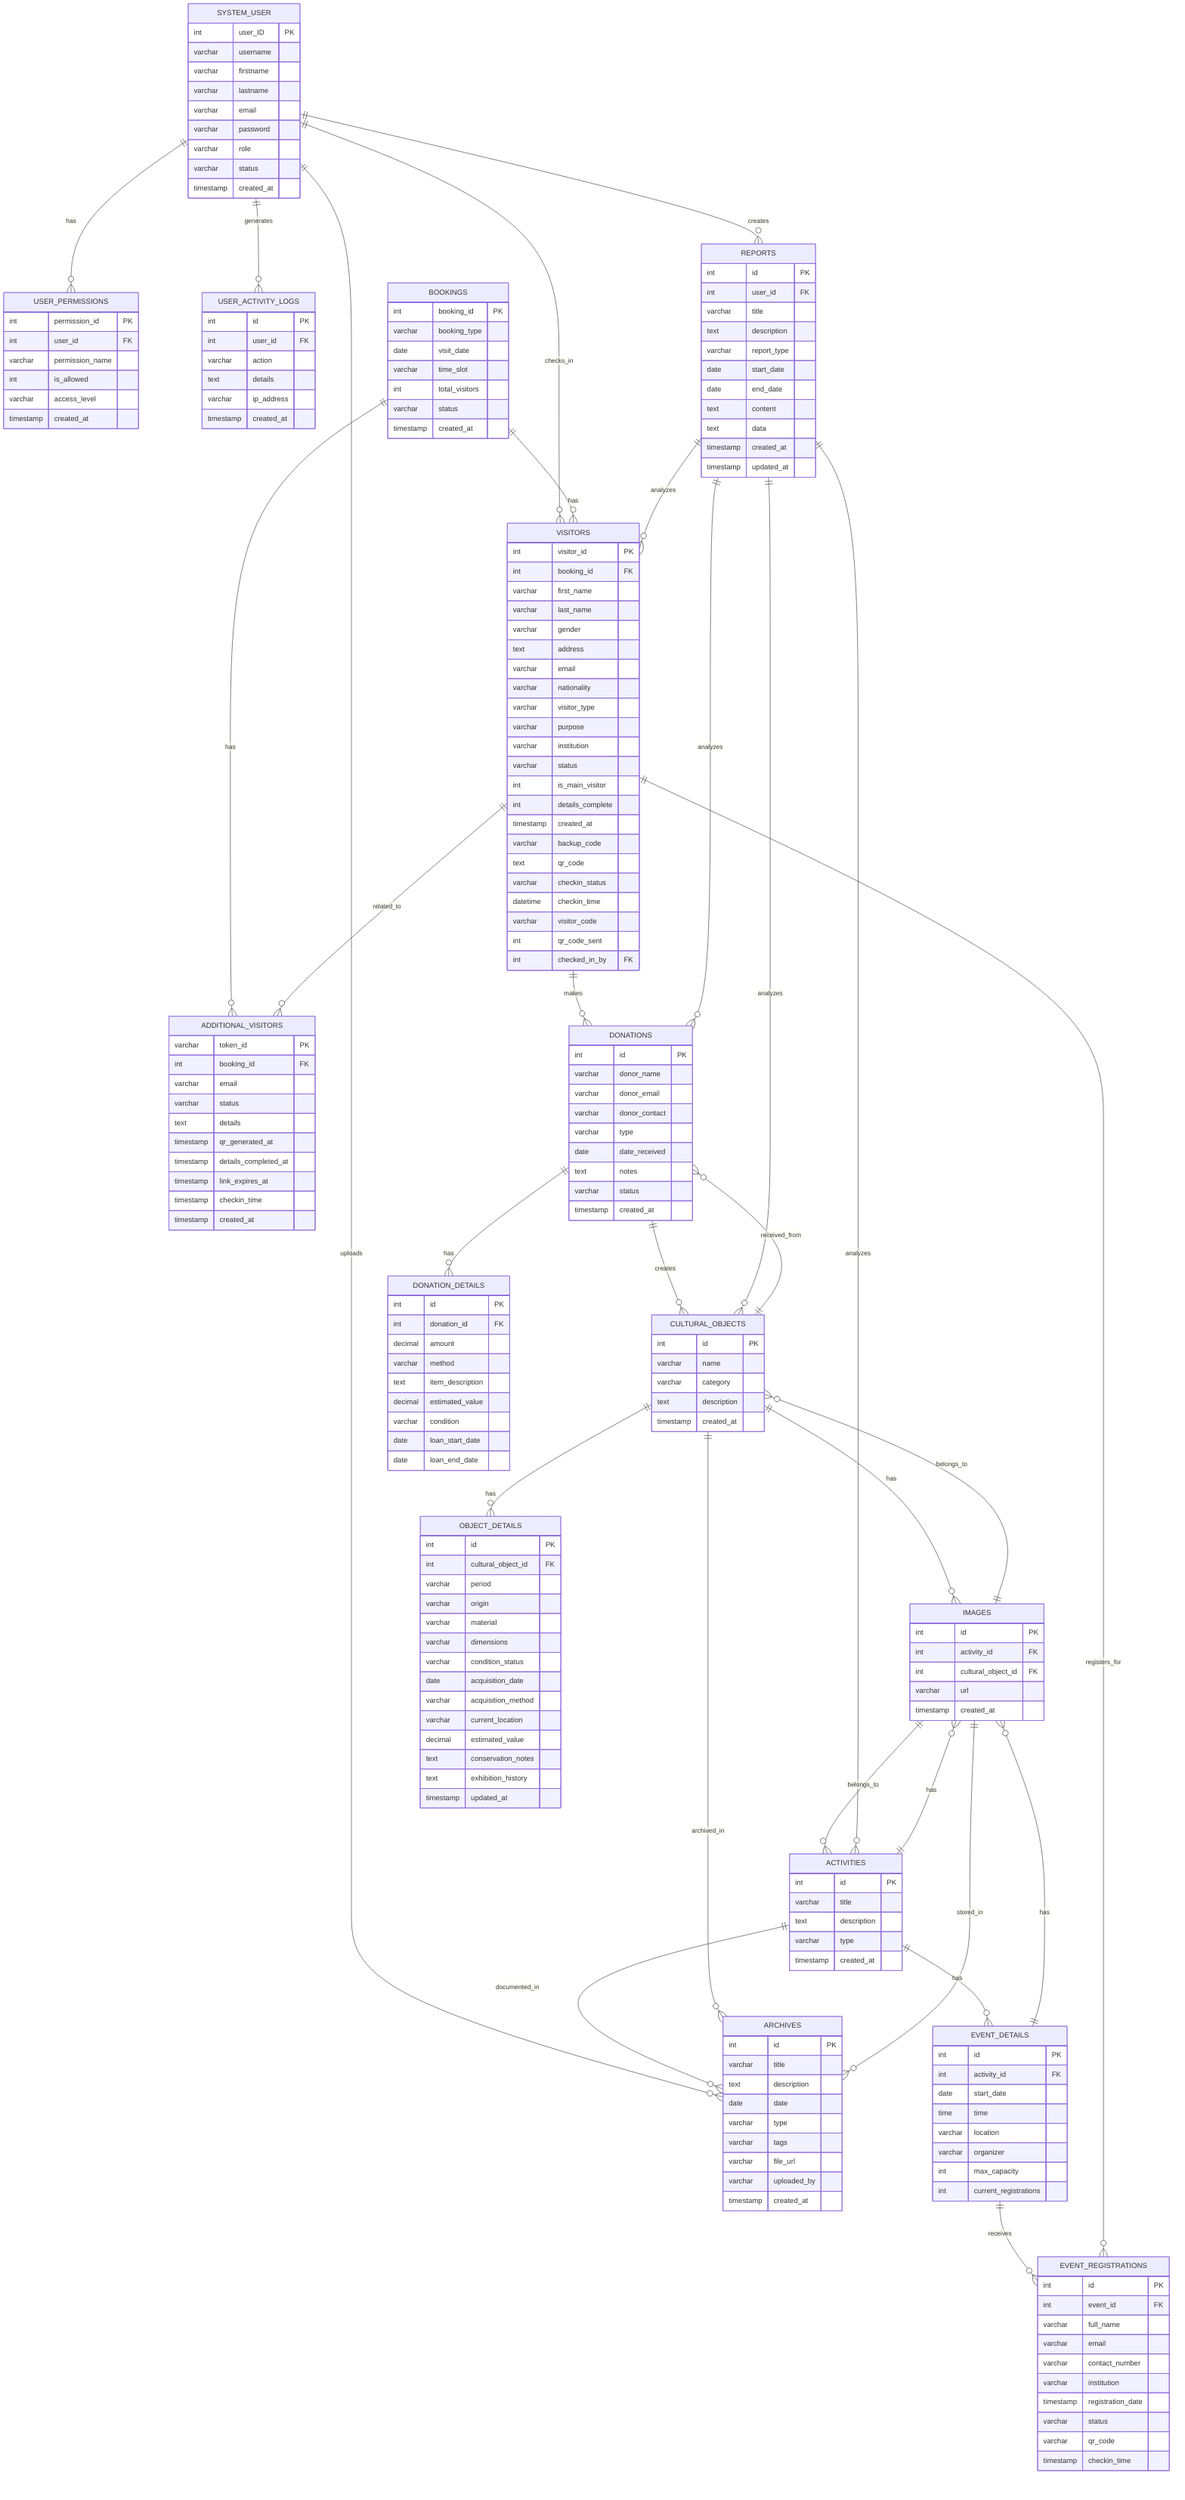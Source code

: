 erDiagram
    %% Core User Management Relationships
    SYSTEM_USER ||--o{ USER_PERMISSIONS : "has"
    SYSTEM_USER ||--o{ USER_ACTIVITY_LOGS : "generates"
    SYSTEM_USER ||--o{ REPORTS : "creates"
    SYSTEM_USER ||--o{ VISITORS : "checks_in"
    SYSTEM_USER ||--o{ ARCHIVES : "uploads"
    
    %% Visitor Management Relationships
    BOOKINGS ||--o{ VISITORS : "has"
    BOOKINGS ||--o{ ADDITIONAL_VISITORS : "has"
    VISITORS ||--o{ ADDITIONAL_VISITORS : "related_to"
    
    %% Activity Management Relationships
    ACTIVITIES ||--o{ EVENT_DETAILS : "has"
    ACTIVITIES ||--o{ IMAGES : "has"
    EVENT_DETAILS ||--o{ EVENT_REGISTRATIONS : "receives"
    EVENT_DETAILS ||--o{ IMAGES : "has"
    
    %% Cultural Objects Management Relationships
    CULTURAL_OBJECTS ||--o{ OBJECT_DETAILS : "has"
    CULTURAL_OBJECTS ||--o{ IMAGES : "has"
    CULTURAL_OBJECTS ||--o{ DONATIONS : "received_from"
    
    %% Donations Management Relationships
    DONATIONS ||--o{ DONATION_DETAILS : "has"
    DONATIONS ||--o{ CULTURAL_OBJECTS : "creates"
    
    %% Cross-Entity Relationships
    VISITORS ||--o{ EVENT_REGISTRATIONS : "registers_for"
    VISITORS ||--o{ DONATIONS : "makes"
    ACTIVITIES ||--o{ ARCHIVES : "documented_in"
    CULTURAL_OBJECTS ||--o{ ARCHIVES : "archived_in"
    
    %% Media Relationships
    IMAGES ||--o{ ACTIVITIES : "belongs_to"
    IMAGES ||--o{ CULTURAL_OBJECTS : "belongs_to"
    IMAGES ||--o{ ARCHIVES : "stored_in"
    
    %% Reports Relationships
    REPORTS ||--o{ VISITORS : "analyzes"
    REPORTS ||--o{ ACTIVITIES : "analyzes"
    REPORTS ||--o{ DONATIONS : "analyzes"
    REPORTS ||--o{ CULTURAL_OBJECTS : "analyzes"
    
    SYSTEM_USER {
        int user_ID PK
        varchar username
        varchar firstname
        varchar lastname
        varchar email
        varchar password
        varchar role
        varchar status
        timestamp created_at
    }
    
    USER_PERMISSIONS {
        int permission_id PK
        int user_id FK
        varchar permission_name
        int is_allowed
        varchar access_level
        timestamp created_at
    }
    
    USER_ACTIVITY_LOGS {
        int id PK
        int user_id FK
        varchar action
        text details
        varchar ip_address
        timestamp created_at
    }
    
    BOOKINGS {
        int booking_id PK
        varchar booking_type
        date visit_date
        varchar time_slot
        int total_visitors
        varchar status
        timestamp created_at
    }
    
    VISITORS {
        int visitor_id PK
        int booking_id FK
        varchar first_name
        varchar last_name
        varchar gender
        text address
        varchar email
        varchar nationality
        varchar visitor_type
        varchar purpose
        varchar institution
        varchar status
        int is_main_visitor
        int details_complete
        timestamp created_at
        varchar backup_code
        text qr_code
        varchar checkin_status
        datetime checkin_time
        varchar visitor_code
        int qr_code_sent
        int checked_in_by FK
    }
    
    ADDITIONAL_VISITORS {
        varchar token_id PK
        int booking_id FK
        varchar email
        varchar status
        text details
        timestamp qr_generated_at
        timestamp details_completed_at
        timestamp link_expires_at
        timestamp checkin_time
        timestamp created_at
    }
    
    ACTIVITIES {
        int id PK
        varchar title
        text description
        varchar type
        timestamp created_at
    }
    
    EVENT_DETAILS {
        int id PK
        int activity_id FK
        date start_date
        time time
        varchar location
        varchar organizer
        int max_capacity
        int current_registrations
    }
    
    EVENT_REGISTRATIONS {
        int id PK
        int event_id FK
        varchar full_name
        varchar email
        varchar contact_number
        varchar institution
        timestamp registration_date
        varchar status
        varchar qr_code
        timestamp checkin_time
    }
    
    CULTURAL_OBJECTS {
        int id PK
        varchar name
        varchar category
        text description
        timestamp created_at
    }
    
    OBJECT_DETAILS {
        int id PK
        int cultural_object_id FK
        varchar period
        varchar origin
        varchar material
        varchar dimensions
        varchar condition_status
        date acquisition_date
        varchar acquisition_method
        varchar current_location
        decimal estimated_value
        text conservation_notes
        text exhibition_history
        timestamp updated_at
    }
    
    DONATIONS {
        int id PK
        varchar donor_name
        varchar donor_email
        varchar donor_contact
        varchar type
        date date_received
        text notes
        varchar status
        timestamp created_at
    }
    
    DONATION_DETAILS {
        int id PK
        int donation_id FK
        decimal amount
        varchar method
        text item_description
        decimal estimated_value
        varchar condition
        date loan_start_date
        date loan_end_date
    }
    
    IMAGES {
        int id PK
        int activity_id FK
        int cultural_object_id FK
        varchar url
        timestamp created_at
    }
    
    REPORTS {
        int id PK
        int user_id FK
        varchar title
        text description
        varchar report_type
        date start_date
        date end_date
        text content
        text data
        timestamp created_at
        timestamp updated_at
    }
    
    ARCHIVES {
        int id PK
        varchar title
        text description
        date date
        varchar type
        varchar tags
        varchar file_url
        varchar uploaded_by
        timestamp created_at
    }